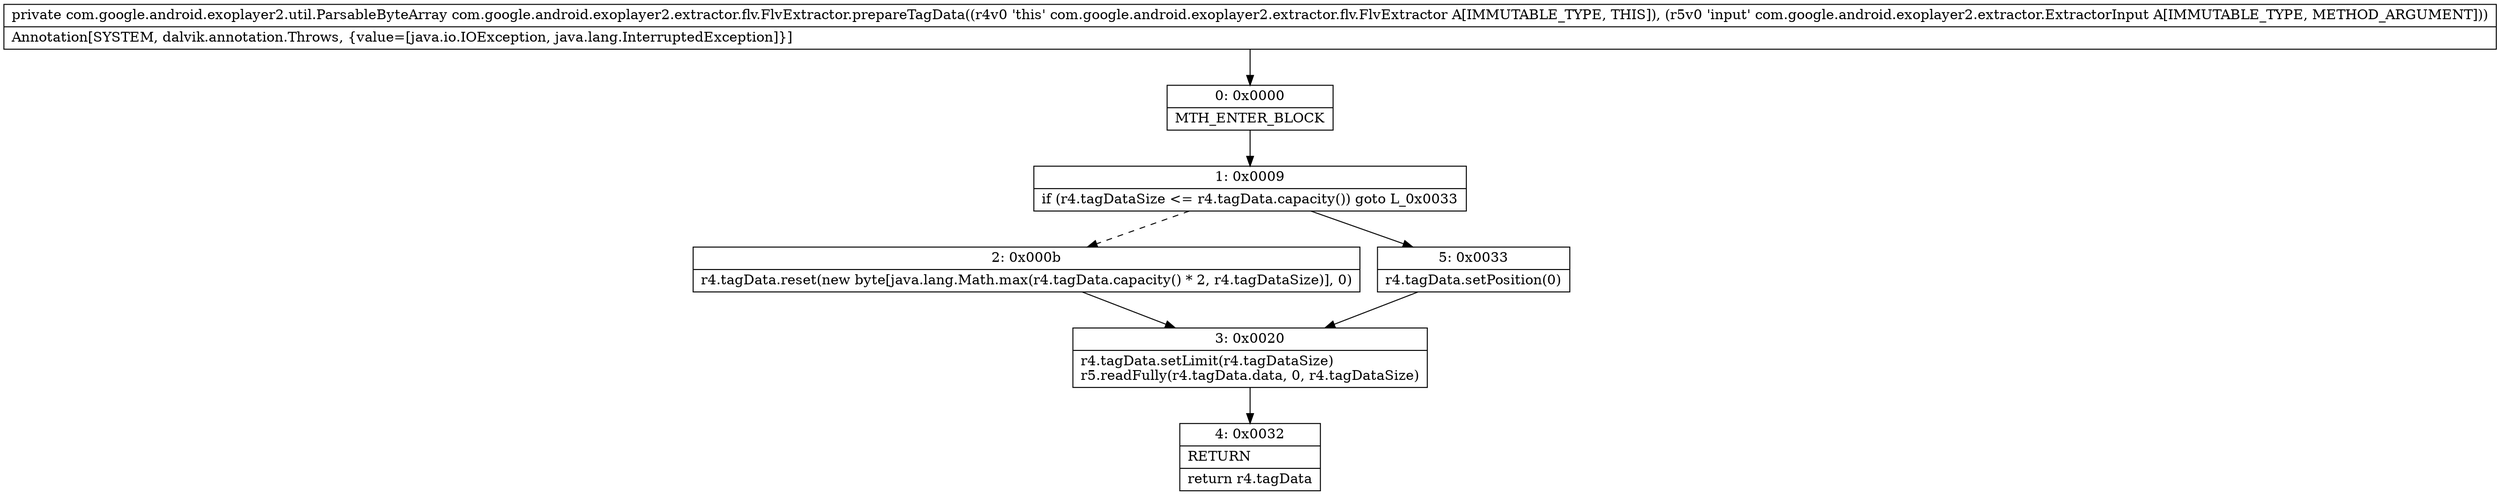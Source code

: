 digraph "CFG forcom.google.android.exoplayer2.extractor.flv.FlvExtractor.prepareTagData(Lcom\/google\/android\/exoplayer2\/extractor\/ExtractorInput;)Lcom\/google\/android\/exoplayer2\/util\/ParsableByteArray;" {
Node_0 [shape=record,label="{0\:\ 0x0000|MTH_ENTER_BLOCK\l}"];
Node_1 [shape=record,label="{1\:\ 0x0009|if (r4.tagDataSize \<= r4.tagData.capacity()) goto L_0x0033\l}"];
Node_2 [shape=record,label="{2\:\ 0x000b|r4.tagData.reset(new byte[java.lang.Math.max(r4.tagData.capacity() * 2, r4.tagDataSize)], 0)\l}"];
Node_3 [shape=record,label="{3\:\ 0x0020|r4.tagData.setLimit(r4.tagDataSize)\lr5.readFully(r4.tagData.data, 0, r4.tagDataSize)\l}"];
Node_4 [shape=record,label="{4\:\ 0x0032|RETURN\l|return r4.tagData\l}"];
Node_5 [shape=record,label="{5\:\ 0x0033|r4.tagData.setPosition(0)\l}"];
MethodNode[shape=record,label="{private com.google.android.exoplayer2.util.ParsableByteArray com.google.android.exoplayer2.extractor.flv.FlvExtractor.prepareTagData((r4v0 'this' com.google.android.exoplayer2.extractor.flv.FlvExtractor A[IMMUTABLE_TYPE, THIS]), (r5v0 'input' com.google.android.exoplayer2.extractor.ExtractorInput A[IMMUTABLE_TYPE, METHOD_ARGUMENT]))  | Annotation[SYSTEM, dalvik.annotation.Throws, \{value=[java.io.IOException, java.lang.InterruptedException]\}]\l}"];
MethodNode -> Node_0;
Node_0 -> Node_1;
Node_1 -> Node_2[style=dashed];
Node_1 -> Node_5;
Node_2 -> Node_3;
Node_3 -> Node_4;
Node_5 -> Node_3;
}

